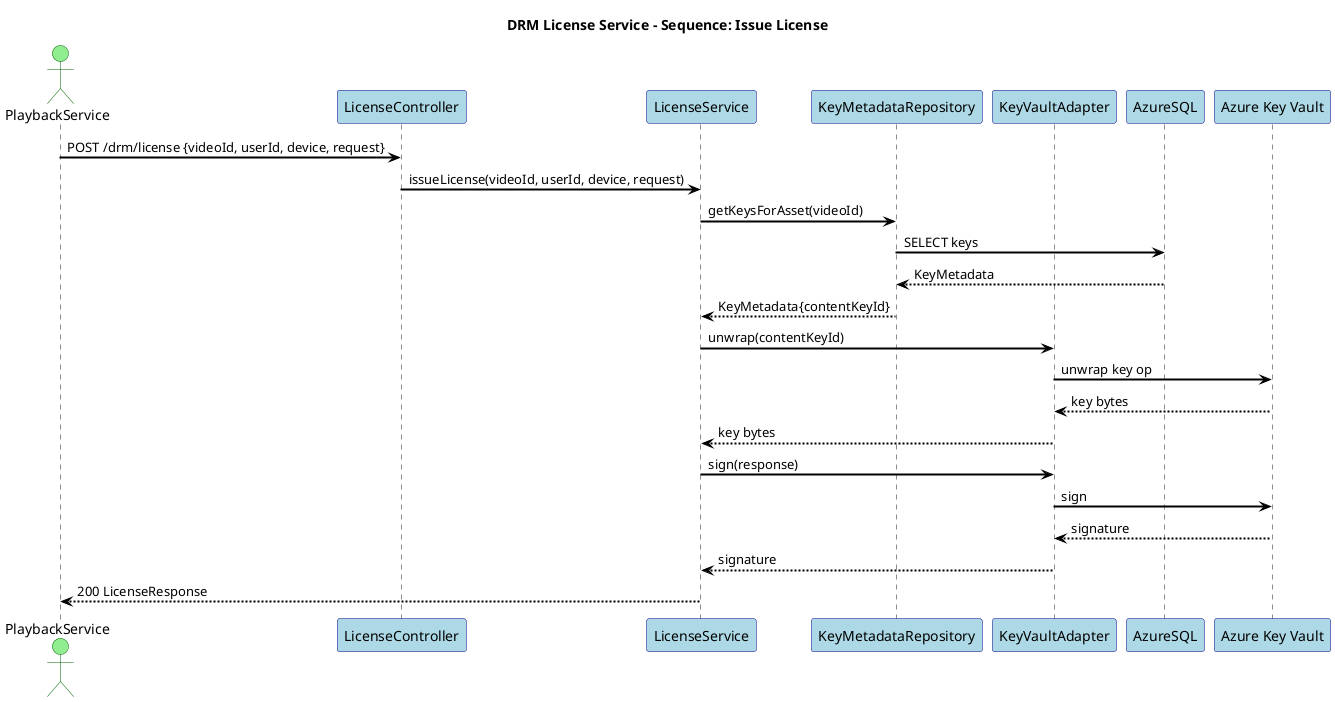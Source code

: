 @startuml
title DRM License Service - Sequence: Issue License

skinparam shadowing false
skinparam fontName "Helvetica"
skinparam titleFontName "Helvetica"
skinparam legendFontName "Helvetica"
skinparam noteFontName "Helvetica"
skinparam backgroundColor white
skinparam participantBackgroundColor lightblue
skinparam participantBorderColor darkblue
skinparam actorBackgroundColor lightgreen
skinparam actorBorderColor darkgreen
skinparam arrowColor black
skinparam arrowThickness 2
skinparam sequenceArrowThickness 2
skinparam sequenceMessageAlignment left
skinparam sequenceReferenceBackgroundColor lightyellow
skinparam sequenceReferenceBorderColor black


actor PlaybackService
participant "LicenseController" as C
participant "LicenseService" as S
participant "KeyMetadataRepository" as Repo
participant "KeyVaultAdapter" as KV
participant "AzureSQL" as SQL
participant "Azure Key Vault" as AKV

PlaybackService -> C: POST /drm/license {videoId, userId, device, request}
C -> S: issueLicense(videoId, userId, device, request)
S -> Repo: getKeysForAsset(videoId)
Repo -> SQL: SELECT keys
SQL --> Repo: KeyMetadata
Repo --> S: KeyMetadata{contentKeyId}
S -> KV: unwrap(contentKeyId)
KV -> AKV: unwrap key op
AKV --> KV: key bytes
KV --> S: key bytes
S -> KV: sign(response)
KV -> AKV: sign
AKV --> KV: signature
KV --> S: signature
S --> PlaybackService: 200 LicenseResponse

@enduml
